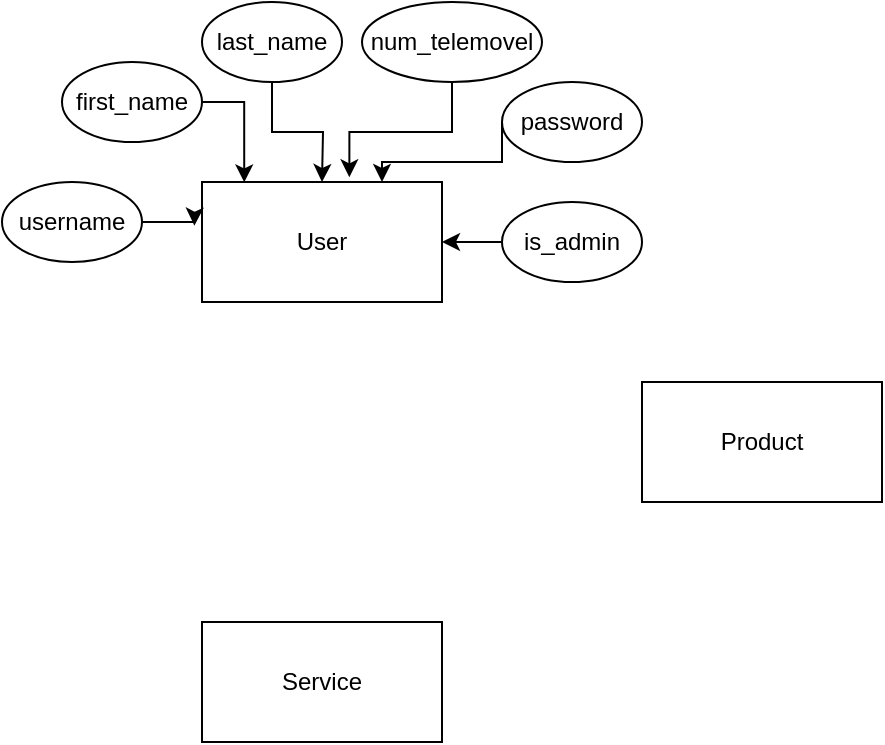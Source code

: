 <mxfile version="22.1.16" type="device">
  <diagram name="Page-1" id="ePIg8XDieUGGDgccENrB">
    <mxGraphModel dx="383" dy="379" grid="1" gridSize="10" guides="1" tooltips="1" connect="1" arrows="1" fold="1" page="1" pageScale="1" pageWidth="850" pageHeight="1100" math="0" shadow="0">
      <root>
        <mxCell id="0" />
        <mxCell id="1" parent="0" />
        <mxCell id="VVNbJ5gmWlrzqFBm575F-1" value="User" style="rounded=0;whiteSpace=wrap;html=1;" parent="1" vertex="1">
          <mxGeometry x="580" y="210" width="120" height="60" as="geometry" />
        </mxCell>
        <mxCell id="VVNbJ5gmWlrzqFBm575F-2" value="Service" style="rounded=0;whiteSpace=wrap;html=1;" parent="1" vertex="1">
          <mxGeometry x="580" y="430" width="120" height="60" as="geometry" />
        </mxCell>
        <mxCell id="VVNbJ5gmWlrzqFBm575F-3" value="Product" style="rounded=0;whiteSpace=wrap;html=1;" parent="1" vertex="1">
          <mxGeometry x="800" y="310" width="120" height="60" as="geometry" />
        </mxCell>
        <mxCell id="LrAXQ0KpF4A6J3AJAaSj-1" value="username" style="ellipse;whiteSpace=wrap;html=1;" vertex="1" parent="1">
          <mxGeometry x="480" y="210" width="70" height="40" as="geometry" />
        </mxCell>
        <mxCell id="LrAXQ0KpF4A6J3AJAaSj-20" style="edgeStyle=orthogonalEdgeStyle;rounded=0;orthogonalLoop=1;jettySize=auto;html=1;entryX=0.176;entryY=0.003;entryDx=0;entryDy=0;entryPerimeter=0;" edge="1" parent="1" source="LrAXQ0KpF4A6J3AJAaSj-2" target="VVNbJ5gmWlrzqFBm575F-1">
          <mxGeometry relative="1" as="geometry">
            <mxPoint x="600" y="200" as="targetPoint" />
            <Array as="points">
              <mxPoint x="601" y="170" />
            </Array>
          </mxGeometry>
        </mxCell>
        <mxCell id="LrAXQ0KpF4A6J3AJAaSj-2" value="first_name" style="ellipse;whiteSpace=wrap;html=1;" vertex="1" parent="1">
          <mxGeometry x="510" y="150" width="70" height="40" as="geometry" />
        </mxCell>
        <mxCell id="LrAXQ0KpF4A6J3AJAaSj-18" style="edgeStyle=orthogonalEdgeStyle;rounded=0;orthogonalLoop=1;jettySize=auto;html=1;" edge="1" parent="1" source="LrAXQ0KpF4A6J3AJAaSj-3">
          <mxGeometry relative="1" as="geometry">
            <mxPoint x="640" y="210" as="targetPoint" />
          </mxGeometry>
        </mxCell>
        <mxCell id="LrAXQ0KpF4A6J3AJAaSj-3" value="last_name" style="ellipse;whiteSpace=wrap;html=1;" vertex="1" parent="1">
          <mxGeometry x="580" y="120" width="70" height="40" as="geometry" />
        </mxCell>
        <mxCell id="LrAXQ0KpF4A6J3AJAaSj-5" value="num_telemovel" style="ellipse;whiteSpace=wrap;html=1;" vertex="1" parent="1">
          <mxGeometry x="660" y="120" width="90" height="40" as="geometry" />
        </mxCell>
        <mxCell id="LrAXQ0KpF4A6J3AJAaSj-22" style="edgeStyle=orthogonalEdgeStyle;rounded=0;orthogonalLoop=1;jettySize=auto;html=1;entryX=0.75;entryY=0;entryDx=0;entryDy=0;exitX=0;exitY=0.5;exitDx=0;exitDy=0;" edge="1" parent="1" source="LrAXQ0KpF4A6J3AJAaSj-6" target="VVNbJ5gmWlrzqFBm575F-1">
          <mxGeometry relative="1" as="geometry">
            <Array as="points">
              <mxPoint x="730" y="200" />
              <mxPoint x="670" y="200" />
            </Array>
          </mxGeometry>
        </mxCell>
        <mxCell id="LrAXQ0KpF4A6J3AJAaSj-6" value="password" style="ellipse;whiteSpace=wrap;html=1;" vertex="1" parent="1">
          <mxGeometry x="730" y="160" width="70" height="40" as="geometry" />
        </mxCell>
        <mxCell id="LrAXQ0KpF4A6J3AJAaSj-23" style="edgeStyle=orthogonalEdgeStyle;rounded=0;orthogonalLoop=1;jettySize=auto;html=1;entryX=1;entryY=0.5;entryDx=0;entryDy=0;" edge="1" parent="1" source="LrAXQ0KpF4A6J3AJAaSj-7" target="VVNbJ5gmWlrzqFBm575F-1">
          <mxGeometry relative="1" as="geometry" />
        </mxCell>
        <mxCell id="LrAXQ0KpF4A6J3AJAaSj-7" value="is_admin" style="ellipse;whiteSpace=wrap;html=1;" vertex="1" parent="1">
          <mxGeometry x="730" y="220" width="70" height="40" as="geometry" />
        </mxCell>
        <mxCell id="LrAXQ0KpF4A6J3AJAaSj-8" style="edgeStyle=orthogonalEdgeStyle;rounded=0;orthogonalLoop=1;jettySize=auto;html=1;exitX=1;exitY=0.5;exitDx=0;exitDy=0;entryX=-0.032;entryY=0.364;entryDx=0;entryDy=0;entryPerimeter=0;" edge="1" parent="1" source="LrAXQ0KpF4A6J3AJAaSj-1" target="VVNbJ5gmWlrzqFBm575F-1">
          <mxGeometry relative="1" as="geometry" />
        </mxCell>
        <mxCell id="LrAXQ0KpF4A6J3AJAaSj-21" style="edgeStyle=orthogonalEdgeStyle;rounded=0;orthogonalLoop=1;jettySize=auto;html=1;entryX=0.614;entryY=-0.039;entryDx=0;entryDy=0;entryPerimeter=0;" edge="1" parent="1" source="LrAXQ0KpF4A6J3AJAaSj-5" target="VVNbJ5gmWlrzqFBm575F-1">
          <mxGeometry relative="1" as="geometry" />
        </mxCell>
      </root>
    </mxGraphModel>
  </diagram>
</mxfile>
